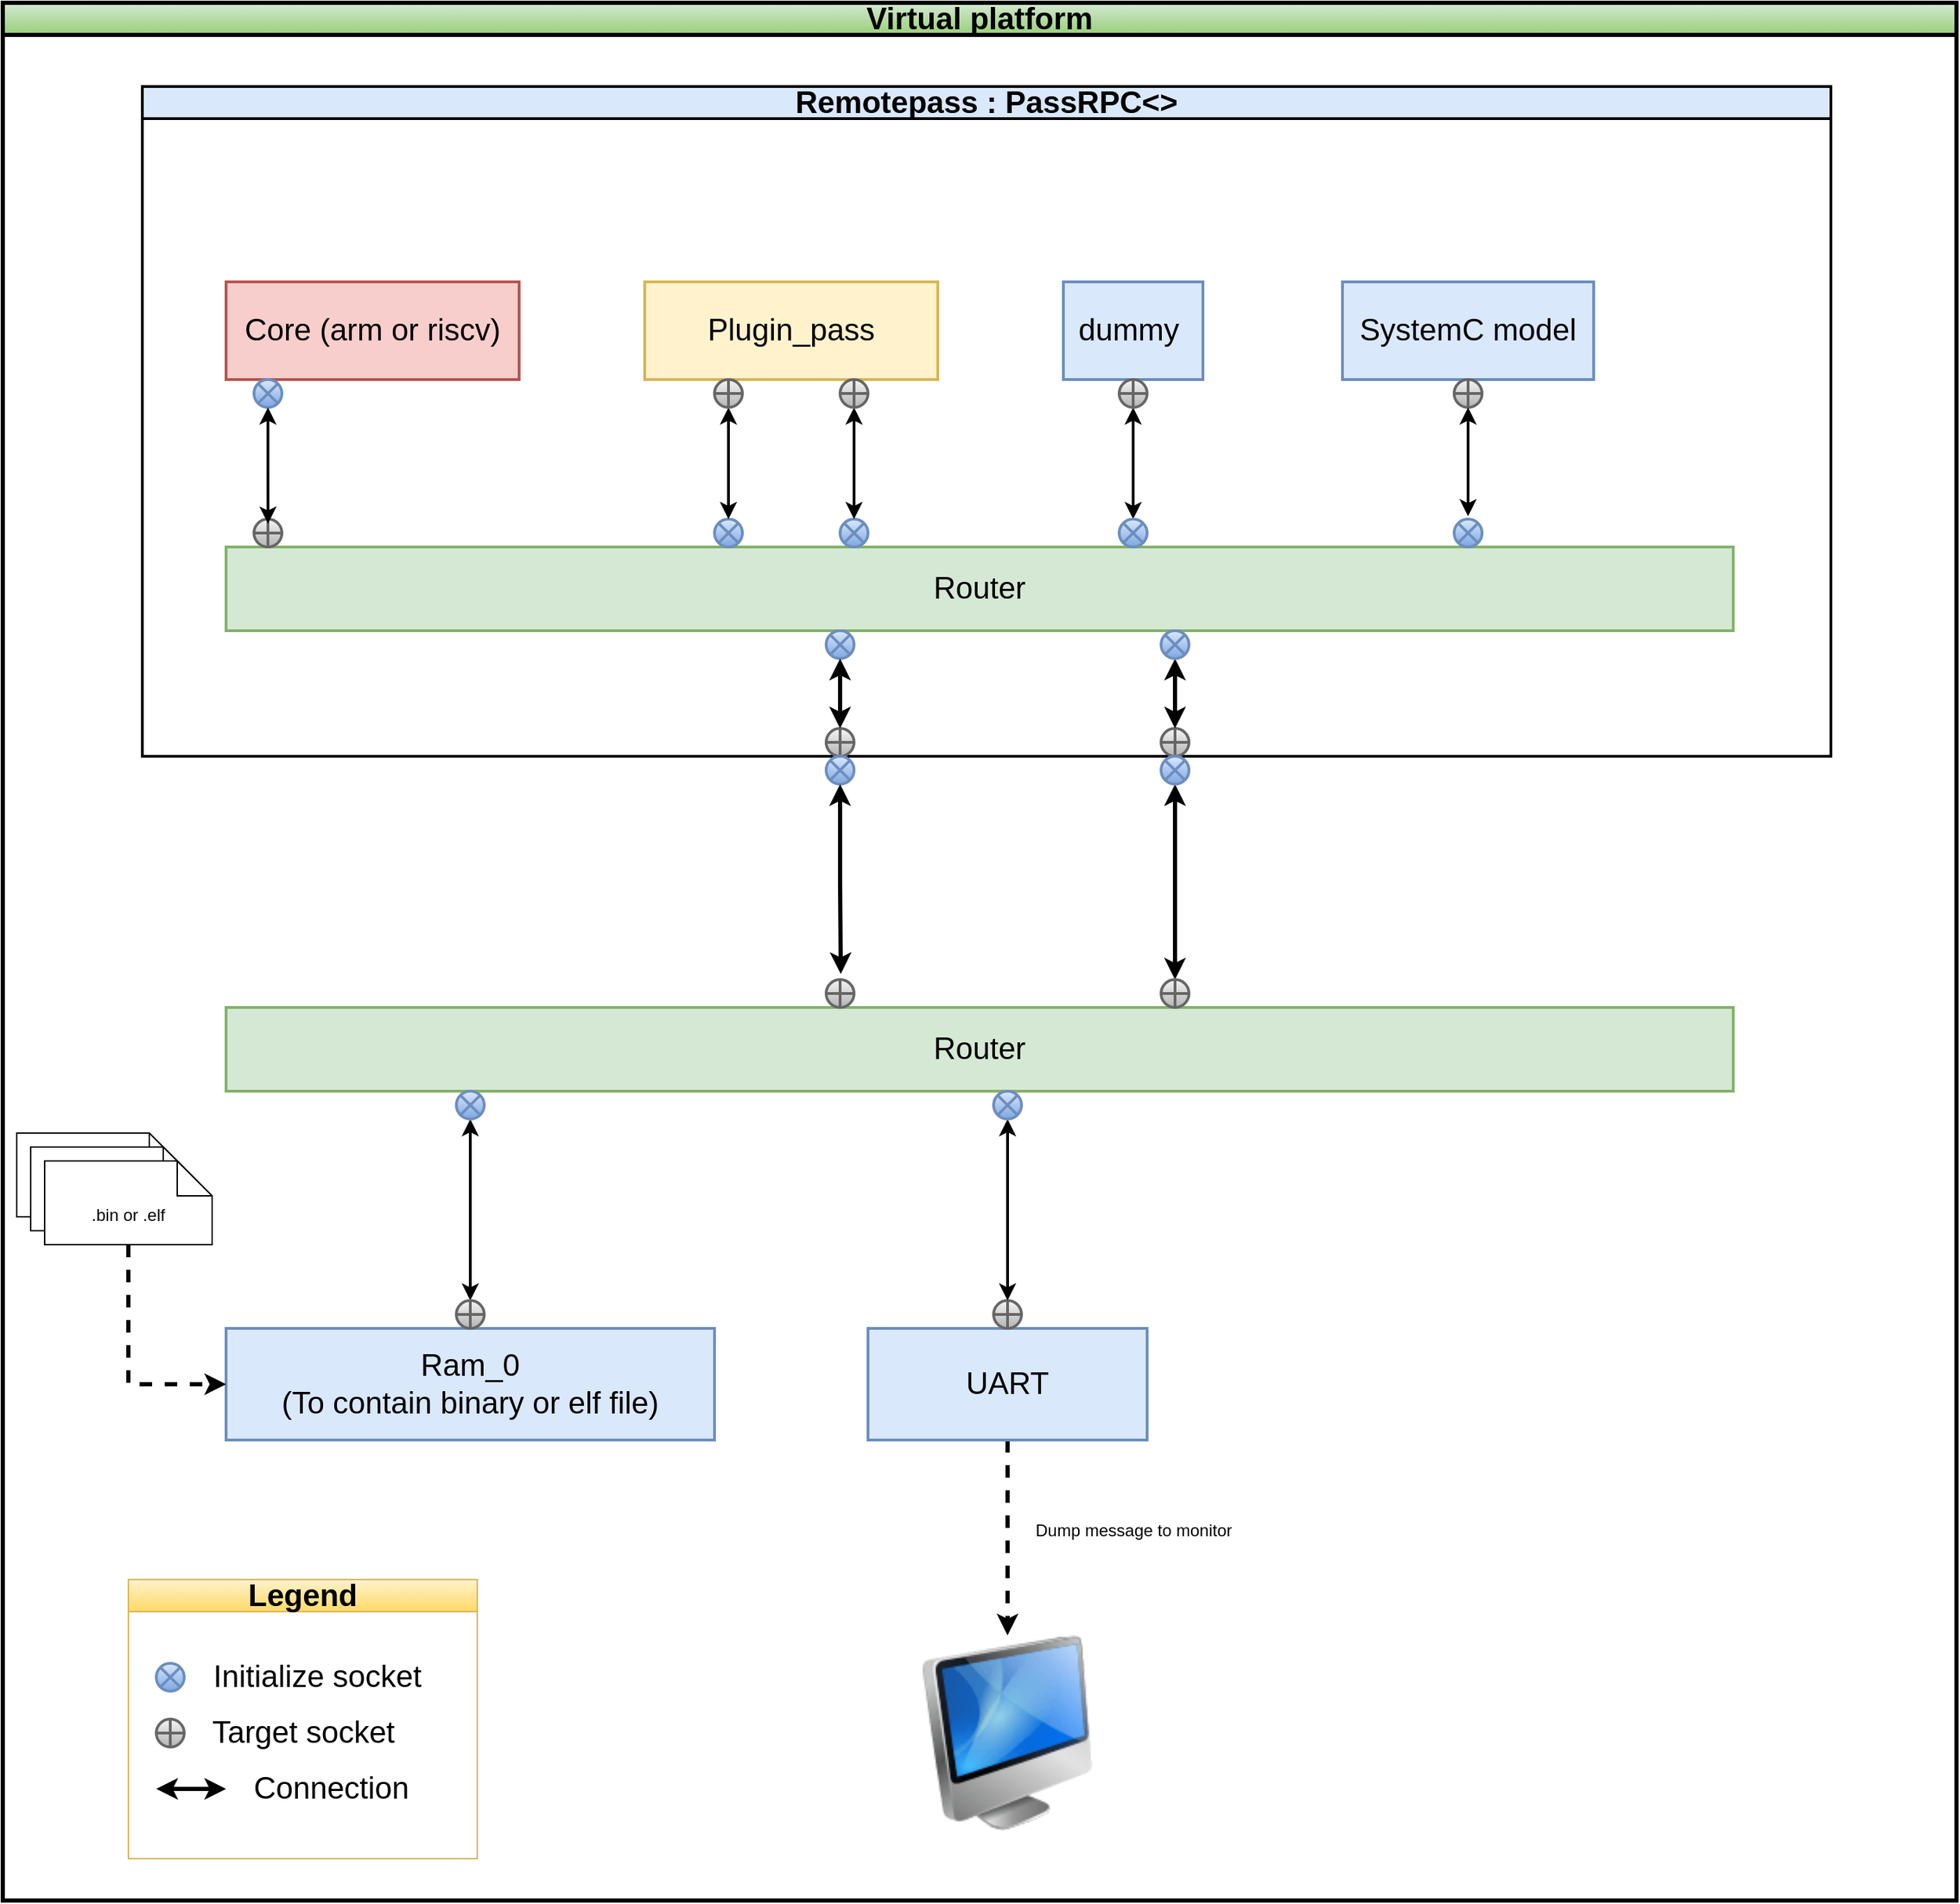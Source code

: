 <mxfile version="24.5.3" type="device" pages="2">
  <diagram name="vp-demo" id="8yQgbLSxeufymxvo2DYx">
    <mxGraphModel dx="2087" dy="1384" grid="1" gridSize="10" guides="1" tooltips="1" connect="1" arrows="1" fold="1" page="0" pageScale="1" pageWidth="850" pageHeight="1100" math="0" shadow="0">
      <root>
        <mxCell id="0" />
        <mxCell id="1" parent="0" />
        <mxCell id="SBGn2BTRyq0ZVVtpQFOj-1" value="&lt;font style=&quot;font-size: 22px;&quot;&gt;Core (arm or riscv)&lt;/font&gt;" style="rounded=0;whiteSpace=wrap;html=1;strokeWidth=2;fillColor=#f8cecc;strokeColor=#b85450;" parent="1" vertex="1">
          <mxGeometry x="-120" y="110" width="210" height="70" as="geometry" />
        </mxCell>
        <mxCell id="SBGn2BTRyq0ZVVtpQFOj-2" value="&lt;font style=&quot;font-size: 22px;&quot;&gt;Router&lt;/font&gt;" style="rounded=0;whiteSpace=wrap;html=1;strokeWidth=2;fillColor=#d5e8d4;strokeColor=#82b366;" parent="1" vertex="1">
          <mxGeometry x="-120" y="300" width="1080" height="60" as="geometry" />
        </mxCell>
        <mxCell id="SBGn2BTRyq0ZVVtpQFOj-3" value="" style="shape=sumEllipse;perimeter=ellipsePerimeter;whiteSpace=wrap;html=1;backgroundOutline=1;fillColor=#dae8fc;gradientColor=#7ea6e0;strokeColor=#6c8ebf;strokeWidth=2;" parent="1" vertex="1">
          <mxGeometry x="-100" y="180" width="20" height="20" as="geometry" />
        </mxCell>
        <mxCell id="SBGn2BTRyq0ZVVtpQFOj-4" value="" style="shape=orEllipse;perimeter=ellipsePerimeter;whiteSpace=wrap;html=1;backgroundOutline=1;fillColor=#f5f5f5;gradientColor=#b3b3b3;strokeColor=#666666;strokeWidth=2;" parent="1" vertex="1">
          <mxGeometry x="-100" y="280" width="20" height="20" as="geometry" />
        </mxCell>
        <mxCell id="SBGn2BTRyq0ZVVtpQFOj-6" style="edgeStyle=orthogonalEdgeStyle;rounded=0;orthogonalLoop=1;jettySize=auto;html=1;entryX=0.503;entryY=0.164;entryDx=0;entryDy=0;entryPerimeter=0;startArrow=classic;startFill=1;strokeWidth=2;" parent="1" source="SBGn2BTRyq0ZVVtpQFOj-3" target="SBGn2BTRyq0ZVVtpQFOj-4" edge="1">
          <mxGeometry relative="1" as="geometry" />
        </mxCell>
        <mxCell id="SBGn2BTRyq0ZVVtpQFOj-7" value="&lt;font style=&quot;font-size: 22px;&quot;&gt;Router&lt;/font&gt;" style="rounded=0;whiteSpace=wrap;html=1;strokeWidth=2;fillColor=#d5e8d4;strokeColor=#82b366;" parent="1" vertex="1">
          <mxGeometry x="-120" y="630" width="1080" height="60" as="geometry" />
        </mxCell>
        <mxCell id="SBGn2BTRyq0ZVVtpQFOj-8" value="&lt;font style=&quot;font-size: 22px;&quot;&gt;Ram_0&lt;br&gt;(To contain binary or elf file)&lt;/font&gt;" style="rounded=0;whiteSpace=wrap;html=1;strokeWidth=2;fillColor=#dae8fc;strokeColor=#6c8ebf;" parent="1" vertex="1">
          <mxGeometry x="-120" y="860" width="350" height="80" as="geometry" />
        </mxCell>
        <mxCell id="SBGn2BTRyq0ZVVtpQFOj-11" style="edgeStyle=orthogonalEdgeStyle;rounded=0;orthogonalLoop=1;jettySize=auto;html=1;entryX=0.5;entryY=0;entryDx=0;entryDy=0;startArrow=classic;startFill=1;strokeWidth=2;" parent="1" source="SBGn2BTRyq0ZVVtpQFOj-9" target="SBGn2BTRyq0ZVVtpQFOj-10" edge="1">
          <mxGeometry relative="1" as="geometry" />
        </mxCell>
        <mxCell id="SBGn2BTRyq0ZVVtpQFOj-9" value="" style="shape=sumEllipse;perimeter=ellipsePerimeter;whiteSpace=wrap;html=1;backgroundOutline=1;fillColor=#dae8fc;gradientColor=#7ea6e0;strokeColor=#6c8ebf;strokeWidth=2;" parent="1" vertex="1">
          <mxGeometry x="45" y="690" width="20" height="20" as="geometry" />
        </mxCell>
        <mxCell id="SBGn2BTRyq0ZVVtpQFOj-10" value="" style="shape=orEllipse;perimeter=ellipsePerimeter;whiteSpace=wrap;html=1;backgroundOutline=1;fillColor=#f5f5f5;gradientColor=#b3b3b3;strokeColor=#666666;strokeWidth=2;" parent="1" vertex="1">
          <mxGeometry x="45" y="840" width="20" height="20" as="geometry" />
        </mxCell>
        <mxCell id="SBGn2BTRyq0ZVVtpQFOj-64" style="edgeStyle=orthogonalEdgeStyle;rounded=0;orthogonalLoop=1;jettySize=auto;html=1;entryX=0.5;entryY=0;entryDx=0;entryDy=0;strokeWidth=3;dashed=1;" parent="1" source="SBGn2BTRyq0ZVVtpQFOj-12" target="SBGn2BTRyq0ZVVtpQFOj-63" edge="1">
          <mxGeometry relative="1" as="geometry" />
        </mxCell>
        <mxCell id="SBGn2BTRyq0ZVVtpQFOj-12" value="&lt;font style=&quot;font-size: 22px;&quot;&gt;UART&lt;/font&gt;" style="rounded=0;whiteSpace=wrap;html=1;strokeWidth=2;fillColor=#dae8fc;strokeColor=#6c8ebf;" parent="1" vertex="1">
          <mxGeometry x="340" y="860" width="200" height="80" as="geometry" />
        </mxCell>
        <mxCell id="SBGn2BTRyq0ZVVtpQFOj-14" value="" style="shape=orEllipse;perimeter=ellipsePerimeter;whiteSpace=wrap;html=1;backgroundOutline=1;fillColor=#f5f5f5;gradientColor=#b3b3b3;strokeColor=#666666;strokeWidth=2;" parent="1" vertex="1">
          <mxGeometry x="430" y="840" width="20" height="20" as="geometry" />
        </mxCell>
        <mxCell id="SBGn2BTRyq0ZVVtpQFOj-16" style="edgeStyle=orthogonalEdgeStyle;rounded=0;orthogonalLoop=1;jettySize=auto;html=1;entryX=0.5;entryY=0;entryDx=0;entryDy=0;startArrow=classic;startFill=1;strokeWidth=2;" parent="1" source="SBGn2BTRyq0ZVVtpQFOj-15" target="SBGn2BTRyq0ZVVtpQFOj-14" edge="1">
          <mxGeometry relative="1" as="geometry" />
        </mxCell>
        <mxCell id="SBGn2BTRyq0ZVVtpQFOj-15" value="" style="shape=sumEllipse;perimeter=ellipsePerimeter;whiteSpace=wrap;html=1;backgroundOutline=1;fillColor=#dae8fc;gradientColor=#7ea6e0;strokeColor=#6c8ebf;strokeWidth=2;" parent="1" vertex="1">
          <mxGeometry x="430" y="690" width="20" height="20" as="geometry" />
        </mxCell>
        <mxCell id="SBGn2BTRyq0ZVVtpQFOj-17" value="" style="shape=sumEllipse;perimeter=ellipsePerimeter;whiteSpace=wrap;html=1;backgroundOutline=1;fillColor=#dae8fc;gradientColor=#7ea6e0;strokeColor=#6c8ebf;strokeWidth=2;" parent="1" vertex="1">
          <mxGeometry x="230" y="280" width="20" height="20" as="geometry" />
        </mxCell>
        <mxCell id="SBGn2BTRyq0ZVVtpQFOj-18" value="" style="shape=sumEllipse;perimeter=ellipsePerimeter;whiteSpace=wrap;html=1;backgroundOutline=1;fillColor=#dae8fc;gradientColor=#7ea6e0;strokeColor=#6c8ebf;strokeWidth=2;" parent="1" vertex="1">
          <mxGeometry x="320" y="280" width="20" height="20" as="geometry" />
        </mxCell>
        <mxCell id="SBGn2BTRyq0ZVVtpQFOj-19" value="&lt;font style=&quot;font-size: 22px;&quot;&gt;Plugin_pass&lt;/font&gt;" style="rounded=0;whiteSpace=wrap;html=1;strokeWidth=2;fillColor=#fff2cc;strokeColor=#d6b656;" parent="1" vertex="1">
          <mxGeometry x="180" y="110" width="210" height="70" as="geometry" />
        </mxCell>
        <mxCell id="SBGn2BTRyq0ZVVtpQFOj-22" style="edgeStyle=orthogonalEdgeStyle;rounded=0;orthogonalLoop=1;jettySize=auto;html=1;entryX=0.5;entryY=0;entryDx=0;entryDy=0;startArrow=classic;startFill=1;strokeWidth=2;" parent="1" source="SBGn2BTRyq0ZVVtpQFOj-20" target="SBGn2BTRyq0ZVVtpQFOj-17" edge="1">
          <mxGeometry relative="1" as="geometry" />
        </mxCell>
        <mxCell id="SBGn2BTRyq0ZVVtpQFOj-20" value="" style="shape=orEllipse;perimeter=ellipsePerimeter;whiteSpace=wrap;html=1;backgroundOutline=1;fillColor=#f5f5f5;gradientColor=#b3b3b3;strokeColor=#666666;strokeWidth=2;" parent="1" vertex="1">
          <mxGeometry x="230" y="180" width="20" height="20" as="geometry" />
        </mxCell>
        <mxCell id="SBGn2BTRyq0ZVVtpQFOj-23" style="edgeStyle=orthogonalEdgeStyle;rounded=0;orthogonalLoop=1;jettySize=auto;html=1;entryX=0.5;entryY=0;entryDx=0;entryDy=0;startArrow=classic;startFill=1;strokeWidth=2;" parent="1" source="SBGn2BTRyq0ZVVtpQFOj-21" target="SBGn2BTRyq0ZVVtpQFOj-18" edge="1">
          <mxGeometry relative="1" as="geometry" />
        </mxCell>
        <mxCell id="SBGn2BTRyq0ZVVtpQFOj-21" value="" style="shape=orEllipse;perimeter=ellipsePerimeter;whiteSpace=wrap;html=1;backgroundOutline=1;fillColor=#f5f5f5;gradientColor=#b3b3b3;strokeColor=#666666;strokeWidth=2;" parent="1" vertex="1">
          <mxGeometry x="320" y="180" width="20" height="20" as="geometry" />
        </mxCell>
        <mxCell id="SBGn2BTRyq0ZVVtpQFOj-25" value="&lt;font style=&quot;font-size: 22px;&quot;&gt;dummy&amp;nbsp;&lt;/font&gt;" style="rounded=0;whiteSpace=wrap;html=1;strokeWidth=2;fillColor=#dae8fc;strokeColor=#6c8ebf;" parent="1" vertex="1">
          <mxGeometry x="480" y="110" width="100" height="70" as="geometry" />
        </mxCell>
        <mxCell id="SBGn2BTRyq0ZVVtpQFOj-26" value="&lt;font style=&quot;font-size: 22px;&quot;&gt;SystemC model&lt;/font&gt;" style="rounded=0;whiteSpace=wrap;html=1;strokeWidth=2;fillColor=#dae8fc;strokeColor=#6c8ebf;" parent="1" vertex="1">
          <mxGeometry x="680" y="110" width="180" height="70" as="geometry" />
        </mxCell>
        <mxCell id="SBGn2BTRyq0ZVVtpQFOj-32" style="edgeStyle=orthogonalEdgeStyle;rounded=0;orthogonalLoop=1;jettySize=auto;html=1;entryX=0.5;entryY=0;entryDx=0;entryDy=0;startArrow=classic;startFill=1;strokeWidth=2;" parent="1" source="SBGn2BTRyq0ZVVtpQFOj-28" target="SBGn2BTRyq0ZVVtpQFOj-30" edge="1">
          <mxGeometry relative="1" as="geometry" />
        </mxCell>
        <mxCell id="SBGn2BTRyq0ZVVtpQFOj-28" value="" style="shape=orEllipse;perimeter=ellipsePerimeter;whiteSpace=wrap;html=1;backgroundOutline=1;fillColor=#f5f5f5;gradientColor=#b3b3b3;strokeColor=#666666;strokeWidth=2;" parent="1" vertex="1">
          <mxGeometry x="520" y="180" width="20" height="20" as="geometry" />
        </mxCell>
        <mxCell id="SBGn2BTRyq0ZVVtpQFOj-29" value="" style="shape=orEllipse;perimeter=ellipsePerimeter;whiteSpace=wrap;html=1;backgroundOutline=1;fillColor=#f5f5f5;gradientColor=#b3b3b3;strokeColor=#666666;strokeWidth=2;" parent="1" vertex="1">
          <mxGeometry x="760" y="180" width="20" height="20" as="geometry" />
        </mxCell>
        <mxCell id="SBGn2BTRyq0ZVVtpQFOj-30" value="" style="shape=sumEllipse;perimeter=ellipsePerimeter;whiteSpace=wrap;html=1;backgroundOutline=1;fillColor=#dae8fc;gradientColor=#7ea6e0;strokeColor=#6c8ebf;strokeWidth=2;" parent="1" vertex="1">
          <mxGeometry x="520" y="280" width="20" height="20" as="geometry" />
        </mxCell>
        <mxCell id="SBGn2BTRyq0ZVVtpQFOj-31" value="" style="shape=sumEllipse;perimeter=ellipsePerimeter;whiteSpace=wrap;html=1;backgroundOutline=1;fillColor=#dae8fc;gradientColor=#7ea6e0;strokeColor=#6c8ebf;strokeWidth=2;" parent="1" vertex="1">
          <mxGeometry x="760" y="280" width="20" height="20" as="geometry" />
        </mxCell>
        <mxCell id="SBGn2BTRyq0ZVVtpQFOj-33" style="edgeStyle=orthogonalEdgeStyle;rounded=0;orthogonalLoop=1;jettySize=auto;html=1;entryX=0.5;entryY=-0.1;entryDx=0;entryDy=0;entryPerimeter=0;strokeWidth=2;startArrow=classic;startFill=1;" parent="1" source="SBGn2BTRyq0ZVVtpQFOj-29" target="SBGn2BTRyq0ZVVtpQFOj-31" edge="1">
          <mxGeometry relative="1" as="geometry" />
        </mxCell>
        <mxCell id="SBGn2BTRyq0ZVVtpQFOj-34" value="&lt;font style=&quot;font-size: 22px;&quot;&gt;Remotepass : PassRPC&amp;lt;&amp;gt;&lt;/font&gt;" style="swimlane;whiteSpace=wrap;html=1;fillColor=#dae8fc;strokeColor=#000000;strokeWidth=2;" parent="1" vertex="1">
          <mxGeometry x="-180" y="-30" width="1210" height="480" as="geometry" />
        </mxCell>
        <mxCell id="SBGn2BTRyq0ZVVtpQFOj-45" value="" style="shape=orEllipse;perimeter=ellipsePerimeter;whiteSpace=wrap;html=1;backgroundOutline=1;fillColor=#f5f5f5;gradientColor=#b3b3b3;strokeColor=#666666;strokeWidth=2;" parent="SBGn2BTRyq0ZVVtpQFOj-34" vertex="1">
          <mxGeometry x="490" y="460" width="20" height="20" as="geometry" />
        </mxCell>
        <mxCell id="SBGn2BTRyq0ZVVtpQFOj-46" value="" style="shape=orEllipse;perimeter=ellipsePerimeter;whiteSpace=wrap;html=1;backgroundOutline=1;fillColor=#f5f5f5;gradientColor=#b3b3b3;strokeColor=#666666;strokeWidth=2;" parent="SBGn2BTRyq0ZVVtpQFOj-34" vertex="1">
          <mxGeometry x="730" y="460" width="20" height="20" as="geometry" />
        </mxCell>
        <mxCell id="SBGn2BTRyq0ZVVtpQFOj-50" style="edgeStyle=orthogonalEdgeStyle;rounded=0;orthogonalLoop=1;jettySize=auto;html=1;entryX=0.5;entryY=0;entryDx=0;entryDy=0;startArrow=classic;startFill=1;strokeWidth=3;" parent="SBGn2BTRyq0ZVVtpQFOj-34" source="SBGn2BTRyq0ZVVtpQFOj-47" target="SBGn2BTRyq0ZVVtpQFOj-46" edge="1">
          <mxGeometry relative="1" as="geometry" />
        </mxCell>
        <mxCell id="SBGn2BTRyq0ZVVtpQFOj-47" value="" style="shape=sumEllipse;perimeter=ellipsePerimeter;whiteSpace=wrap;html=1;backgroundOutline=1;fillColor=#dae8fc;gradientColor=#7ea6e0;strokeColor=#6c8ebf;strokeWidth=2;" parent="SBGn2BTRyq0ZVVtpQFOj-34" vertex="1">
          <mxGeometry x="730" y="390" width="20" height="20" as="geometry" />
        </mxCell>
        <mxCell id="SBGn2BTRyq0ZVVtpQFOj-48" value="" style="shape=sumEllipse;perimeter=ellipsePerimeter;whiteSpace=wrap;html=1;backgroundOutline=1;fillColor=#dae8fc;gradientColor=#7ea6e0;strokeColor=#6c8ebf;strokeWidth=2;" parent="SBGn2BTRyq0ZVVtpQFOj-34" vertex="1">
          <mxGeometry x="490" y="390" width="20" height="20" as="geometry" />
        </mxCell>
        <mxCell id="SBGn2BTRyq0ZVVtpQFOj-49" style="edgeStyle=orthogonalEdgeStyle;rounded=0;orthogonalLoop=1;jettySize=auto;html=1;entryX=0.5;entryY=0;entryDx=0;entryDy=0;strokeWidth=3;startArrow=classic;startFill=1;" parent="SBGn2BTRyq0ZVVtpQFOj-34" source="SBGn2BTRyq0ZVVtpQFOj-48" target="SBGn2BTRyq0ZVVtpQFOj-45" edge="1">
          <mxGeometry relative="1" as="geometry" />
        </mxCell>
        <mxCell id="SBGn2BTRyq0ZVVtpQFOj-35" value="" style="shape=sumEllipse;perimeter=ellipsePerimeter;whiteSpace=wrap;html=1;backgroundOutline=1;fillColor=#dae8fc;gradientColor=#7ea6e0;strokeColor=#6c8ebf;strokeWidth=2;" parent="1" vertex="1">
          <mxGeometry x="310" y="450" width="20" height="20" as="geometry" />
        </mxCell>
        <mxCell id="SBGn2BTRyq0ZVVtpQFOj-44" style="edgeStyle=orthogonalEdgeStyle;rounded=0;orthogonalLoop=1;jettySize=auto;html=1;entryX=0.5;entryY=0;entryDx=0;entryDy=0;strokeWidth=3;startArrow=classic;startFill=1;" parent="1" source="SBGn2BTRyq0ZVVtpQFOj-36" target="SBGn2BTRyq0ZVVtpQFOj-42" edge="1">
          <mxGeometry relative="1" as="geometry" />
        </mxCell>
        <mxCell id="SBGn2BTRyq0ZVVtpQFOj-36" value="" style="shape=sumEllipse;perimeter=ellipsePerimeter;whiteSpace=wrap;html=1;backgroundOutline=1;fillColor=#dae8fc;gradientColor=#7ea6e0;strokeColor=#6c8ebf;strokeWidth=2;" parent="1" vertex="1">
          <mxGeometry x="550" y="450" width="20" height="20" as="geometry" />
        </mxCell>
        <mxCell id="SBGn2BTRyq0ZVVtpQFOj-41" value="" style="shape=orEllipse;perimeter=ellipsePerimeter;whiteSpace=wrap;html=1;backgroundOutline=1;fillColor=#f5f5f5;gradientColor=#b3b3b3;strokeColor=#666666;strokeWidth=2;" parent="1" vertex="1">
          <mxGeometry x="310" y="610" width="20" height="20" as="geometry" />
        </mxCell>
        <mxCell id="SBGn2BTRyq0ZVVtpQFOj-42" value="" style="shape=orEllipse;perimeter=ellipsePerimeter;whiteSpace=wrap;html=1;backgroundOutline=1;fillColor=#f5f5f5;gradientColor=#b3b3b3;strokeColor=#666666;strokeWidth=2;" parent="1" vertex="1">
          <mxGeometry x="550" y="610" width="20" height="20" as="geometry" />
        </mxCell>
        <mxCell id="SBGn2BTRyq0ZVVtpQFOj-43" style="edgeStyle=orthogonalEdgeStyle;rounded=0;orthogonalLoop=1;jettySize=auto;html=1;entryX=0.525;entryY=-0.2;entryDx=0;entryDy=0;entryPerimeter=0;startArrow=classic;startFill=1;strokeWidth=3;" parent="1" source="SBGn2BTRyq0ZVVtpQFOj-35" target="SBGn2BTRyq0ZVVtpQFOj-41" edge="1">
          <mxGeometry relative="1" as="geometry" />
        </mxCell>
        <mxCell id="SBGn2BTRyq0ZVVtpQFOj-51" value="&lt;font style=&quot;font-size: 22px;&quot;&gt;Legend&lt;/font&gt;" style="swimlane;whiteSpace=wrap;html=1;fillColor=#fff2cc;gradientColor=#ffd966;strokeColor=#d6b656;" parent="1" vertex="1">
          <mxGeometry x="-190" y="1040" width="250" height="200" as="geometry" />
        </mxCell>
        <mxCell id="SBGn2BTRyq0ZVVtpQFOj-52" value="" style="shape=sumEllipse;perimeter=ellipsePerimeter;whiteSpace=wrap;html=1;backgroundOutline=1;fillColor=#dae8fc;gradientColor=#7ea6e0;strokeColor=#6c8ebf;strokeWidth=2;" parent="SBGn2BTRyq0ZVVtpQFOj-51" vertex="1">
          <mxGeometry x="20" y="60" width="20" height="20" as="geometry" />
        </mxCell>
        <mxCell id="SBGn2BTRyq0ZVVtpQFOj-53" value="" style="shape=orEllipse;perimeter=ellipsePerimeter;whiteSpace=wrap;html=1;backgroundOutline=1;fillColor=#f5f5f5;gradientColor=#b3b3b3;strokeColor=#666666;strokeWidth=2;" parent="SBGn2BTRyq0ZVVtpQFOj-51" vertex="1">
          <mxGeometry x="20" y="100" width="20" height="20" as="geometry" />
        </mxCell>
        <mxCell id="SBGn2BTRyq0ZVVtpQFOj-54" value="&lt;font style=&quot;font-size: 22px;&quot;&gt;Target socket&lt;/font&gt;" style="text;html=1;align=center;verticalAlign=middle;resizable=0;points=[];autosize=1;strokeColor=none;fillColor=none;" parent="SBGn2BTRyq0ZVVtpQFOj-51" vertex="1">
          <mxGeometry x="50" y="90" width="150" height="40" as="geometry" />
        </mxCell>
        <mxCell id="SBGn2BTRyq0ZVVtpQFOj-56" value="" style="endArrow=classic;startArrow=classic;html=1;rounded=0;strokeWidth=3;" parent="SBGn2BTRyq0ZVVtpQFOj-51" edge="1">
          <mxGeometry width="50" height="50" relative="1" as="geometry">
            <mxPoint x="20" y="150" as="sourcePoint" />
            <mxPoint x="70" y="150" as="targetPoint" />
          </mxGeometry>
        </mxCell>
        <mxCell id="SBGn2BTRyq0ZVVtpQFOj-57" value="&lt;span style=&quot;font-size: 22px;&quot;&gt;Connection&lt;/span&gt;" style="text;html=1;align=center;verticalAlign=middle;resizable=0;points=[];autosize=1;strokeColor=none;fillColor=none;" parent="SBGn2BTRyq0ZVVtpQFOj-51" vertex="1">
          <mxGeometry x="80" y="130" width="130" height="40" as="geometry" />
        </mxCell>
        <mxCell id="SBGn2BTRyq0ZVVtpQFOj-60" value="&lt;font style=&quot;font-size: 22px;&quot;&gt;Virtual platform&lt;/font&gt;" style="swimlane;whiteSpace=wrap;html=1;fillColor=#d5e8d4;gradientColor=#97d077;strokeColor=#000000;strokeWidth=3;" parent="1" vertex="1">
          <mxGeometry x="-280" y="-90" width="1400" height="1360" as="geometry" />
        </mxCell>
        <mxCell id="SBGn2BTRyq0ZVVtpQFOj-63" value="" style="image;html=1;image=img/lib/clip_art/computers/iMac_128x128.png" parent="SBGn2BTRyq0ZVVtpQFOj-60" vertex="1">
          <mxGeometry x="635" y="1170" width="170" height="140" as="geometry" />
        </mxCell>
        <mxCell id="SBGn2BTRyq0ZVVtpQFOj-65" value="Dump message to monitor" style="text;html=1;align=center;verticalAlign=middle;resizable=0;points=[];autosize=1;strokeColor=none;fillColor=none;" parent="SBGn2BTRyq0ZVVtpQFOj-60" vertex="1">
          <mxGeometry x="730" y="1080" width="160" height="30" as="geometry" />
        </mxCell>
        <mxCell id="MbvvjQ3QBJ8-4Srzyxxo-3" value="Comment1 body" style="shape=note2;boundedLbl=1;whiteSpace=wrap;html=1;size=25;verticalAlign=top;align=center;" vertex="1" parent="SBGn2BTRyq0ZVVtpQFOj-60">
          <mxGeometry x="10" y="810" width="120" height="60" as="geometry" />
        </mxCell>
        <mxCell id="MbvvjQ3QBJ8-4Srzyxxo-4" value="Comment1 body" style="shape=note2;boundedLbl=1;whiteSpace=wrap;html=1;size=25;verticalAlign=top;align=center;" vertex="1" parent="SBGn2BTRyq0ZVVtpQFOj-60">
          <mxGeometry x="20" y="820" width="120" height="60" as="geometry" />
        </mxCell>
        <mxCell id="MbvvjQ3QBJ8-4Srzyxxo-5" value=".bin or .elf" style="shape=note2;boundedLbl=1;whiteSpace=wrap;html=1;size=25;verticalAlign=top;align=center;" vertex="1" parent="SBGn2BTRyq0ZVVtpQFOj-60">
          <mxGeometry x="30" y="830" width="120" height="60" as="geometry" />
        </mxCell>
        <mxCell id="SBGn2BTRyq0ZVVtpQFOj-55" value="&lt;font style=&quot;font-size: 22px;&quot;&gt;Initialize socket&lt;/font&gt;" style="text;html=1;align=center;verticalAlign=middle;resizable=0;points=[];autosize=1;strokeColor=none;fillColor=none;" parent="SBGn2BTRyq0ZVVtpQFOj-60" vertex="1">
          <mxGeometry x="140" y="1180" width="170" height="40" as="geometry" />
        </mxCell>
        <mxCell id="MbvvjQ3QBJ8-4Srzyxxo-6" style="edgeStyle=orthogonalEdgeStyle;rounded=0;orthogonalLoop=1;jettySize=auto;html=1;entryX=0;entryY=0.5;entryDx=0;entryDy=0;strokeWidth=3;dashed=1;" edge="1" parent="1" source="MbvvjQ3QBJ8-4Srzyxxo-5" target="SBGn2BTRyq0ZVVtpQFOj-8">
          <mxGeometry relative="1" as="geometry">
            <Array as="points">
              <mxPoint x="-190" y="900" />
            </Array>
          </mxGeometry>
        </mxCell>
      </root>
    </mxGraphModel>
  </diagram>
  <diagram id="L_Es7MEbncM83b-OdXCo" name="Loading bin or elf process">
    <mxGraphModel dx="1434" dy="836" grid="1" gridSize="10" guides="1" tooltips="1" connect="1" arrows="1" fold="1" page="0" pageScale="1" pageWidth="850" pageHeight="1100" math="0" shadow="0">
      <root>
        <mxCell id="0" />
        <mxCell id="1" parent="0" />
      </root>
    </mxGraphModel>
  </diagram>
</mxfile>
